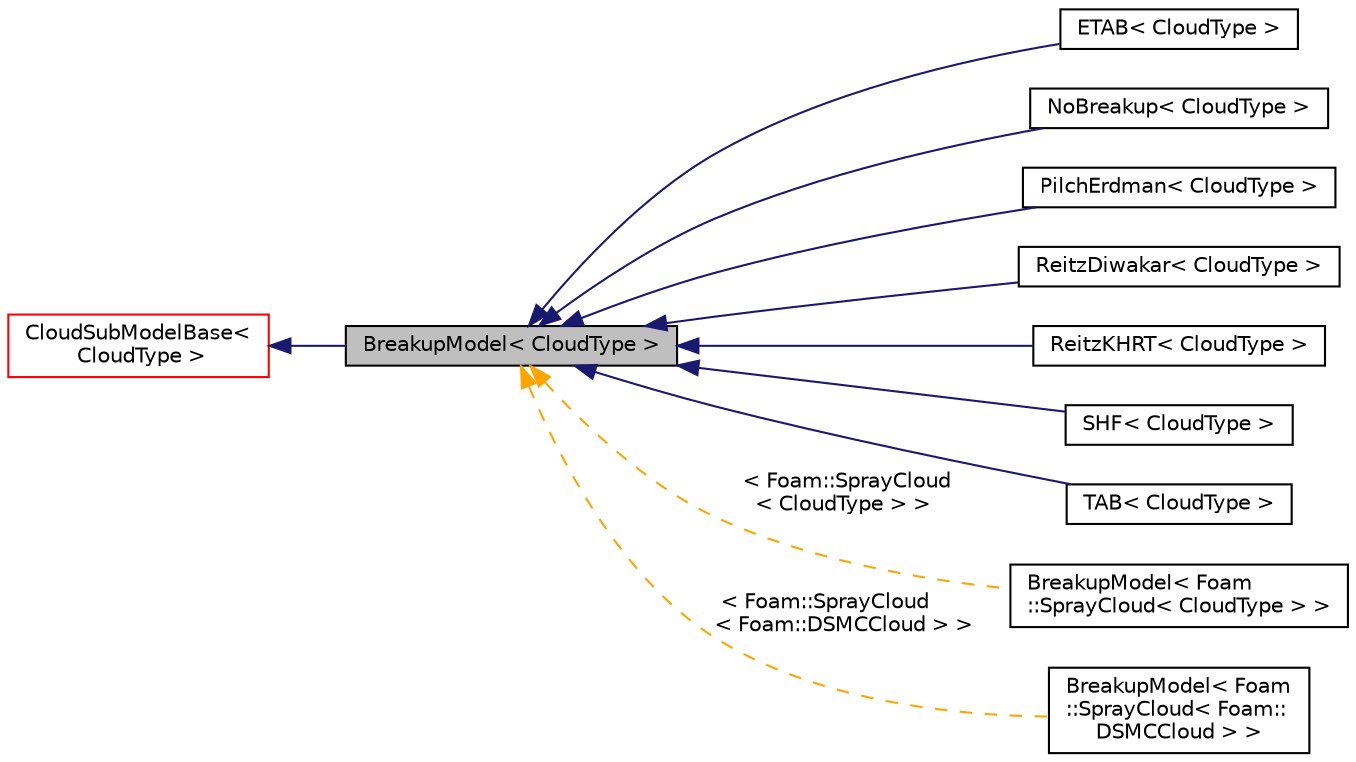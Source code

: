 digraph "BreakupModel&lt; CloudType &gt;"
{
  bgcolor="transparent";
  edge [fontname="Helvetica",fontsize="10",labelfontname="Helvetica",labelfontsize="10"];
  node [fontname="Helvetica",fontsize="10",shape=record];
  rankdir="LR";
  Node1 [label="BreakupModel\< CloudType \>",height=0.2,width=0.4,color="black", fillcolor="grey75", style="filled", fontcolor="black"];
  Node2 -> Node1 [dir="back",color="midnightblue",fontsize="10",style="solid",fontname="Helvetica"];
  Node2 [label="CloudSubModelBase\<\l CloudType \>",height=0.2,width=0.4,color="red",URL="$a00286.html",tooltip="Base class for cloud sub-models. "];
  Node1 -> Node3 [dir="back",color="midnightblue",fontsize="10",style="solid",fontname="Helvetica"];
  Node3 [label="ETAB\< CloudType \>",height=0.2,width=0.4,color="black",URL="$a00689.html",tooltip="The Enhanced TAB model. "];
  Node1 -> Node4 [dir="back",color="midnightblue",fontsize="10",style="solid",fontname="Helvetica"];
  Node4 [label="NoBreakup\< CloudType \>",height=0.2,width=0.4,color="black",URL="$a01634.html",tooltip="Dummy breakup model for &#39;none&#39;. "];
  Node1 -> Node5 [dir="back",color="midnightblue",fontsize="10",style="solid",fontname="Helvetica"];
  Node5 [label="PilchErdman\< CloudType \>",height=0.2,width=0.4,color="black",URL="$a01895.html",tooltip="Particle secondary breakup model, based on the reference: "];
  Node1 -> Node6 [dir="back",color="midnightblue",fontsize="10",style="solid",fontname="Helvetica"];
  Node6 [label="ReitzDiwakar\< CloudType \>",height=0.2,width=0.4,color="black",URL="$a02210.html",tooltip="secondary breakup model "];
  Node1 -> Node7 [dir="back",color="midnightblue",fontsize="10",style="solid",fontname="Helvetica"];
  Node7 [label="ReitzKHRT\< CloudType \>",height=0.2,width=0.4,color="black",URL="$a02211.html",tooltip="secondary breakup model which uses the Kelvin-Helmholtz instability theory to predict the &#39;stripped&#39; ..."];
  Node1 -> Node8 [dir="back",color="midnightblue",fontsize="10",style="solid",fontname="Helvetica"];
  Node8 [label="SHF\< CloudType \>",height=0.2,width=0.4,color="black",URL="$a02368.html",tooltip="Secondary Breakup Model to take account of the different breakup regimes, bag, molutimode, shear.... "];
  Node1 -> Node9 [dir="back",color="midnightblue",fontsize="10",style="solid",fontname="Helvetica"];
  Node9 [label="TAB\< CloudType \>",height=0.2,width=0.4,color="black",URL="$a02639.html",tooltip="The TAB Method for Numerical Calculation of Spray Droplet Breakup. "];
  Node1 -> Node10 [dir="back",color="orange",fontsize="10",style="dashed",label=" \< Foam::SprayCloud\l\< CloudType \> \>" ,fontname="Helvetica"];
  Node10 [label="BreakupModel\< Foam\l::SprayCloud\< CloudType \> \>",height=0.2,width=0.4,color="black",URL="$a00161.html"];
  Node1 -> Node11 [dir="back",color="orange",fontsize="10",style="dashed",label=" \< Foam::SprayCloud\l\< Foam::DSMCCloud \> \>" ,fontname="Helvetica"];
  Node11 [label="BreakupModel\< Foam\l::SprayCloud\< Foam::\lDSMCCloud \> \>",height=0.2,width=0.4,color="black",URL="$a00161.html"];
}
